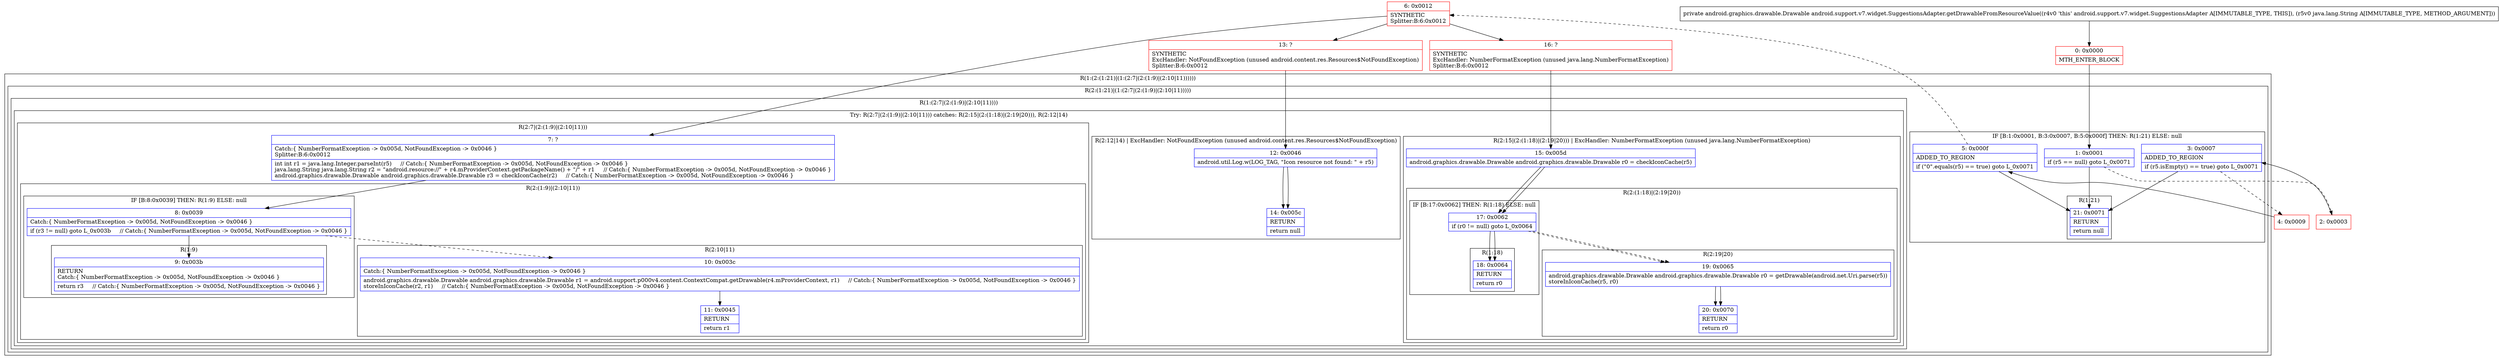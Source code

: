 digraph "CFG forandroid.support.v7.widget.SuggestionsAdapter.getDrawableFromResourceValue(Ljava\/lang\/String;)Landroid\/graphics\/drawable\/Drawable;" {
subgraph cluster_Region_2047275817 {
label = "R(1:(2:(1:21)|(1:(2:7|(2:(1:9)|(2:10|11))))))";
node [shape=record,color=blue];
subgraph cluster_Region_622943692 {
label = "R(2:(1:21)|(1:(2:7|(2:(1:9)|(2:10|11)))))";
node [shape=record,color=blue];
subgraph cluster_IfRegion_1865655957 {
label = "IF [B:1:0x0001, B:3:0x0007, B:5:0x000f] THEN: R(1:21) ELSE: null";
node [shape=record,color=blue];
Node_1 [shape=record,label="{1\:\ 0x0001|if (r5 == null) goto L_0x0071\l}"];
Node_3 [shape=record,label="{3\:\ 0x0007|ADDED_TO_REGION\l|if (r5.isEmpty() == true) goto L_0x0071\l}"];
Node_5 [shape=record,label="{5\:\ 0x000f|ADDED_TO_REGION\l|if (\"0\".equals(r5) == true) goto L_0x0071\l}"];
subgraph cluster_Region_346337524 {
label = "R(1:21)";
node [shape=record,color=blue];
Node_21 [shape=record,label="{21\:\ 0x0071|RETURN\l|return null\l}"];
}
}
subgraph cluster_Region_1500940018 {
label = "R(1:(2:7|(2:(1:9)|(2:10|11))))";
node [shape=record,color=blue];
subgraph cluster_TryCatchRegion_1989570349 {
label = "Try: R(2:7|(2:(1:9)|(2:10|11))) catches: R(2:15|(2:(1:18)|(2:19|20))), R(2:12|14)";
node [shape=record,color=blue];
subgraph cluster_Region_1835728444 {
label = "R(2:7|(2:(1:9)|(2:10|11)))";
node [shape=record,color=blue];
Node_7 [shape=record,label="{7\:\ ?|Catch:\{ NumberFormatException \-\> 0x005d, NotFoundException \-\> 0x0046 \}\lSplitter:B:6:0x0012\l|int int r1 = java.lang.Integer.parseInt(r5)     \/\/ Catch:\{ NumberFormatException \-\> 0x005d, NotFoundException \-\> 0x0046 \}\ljava.lang.String java.lang.String r2 = \"android.resource:\/\/\" + r4.mProviderContext.getPackageName() + \"\/\" + r1     \/\/ Catch:\{ NumberFormatException \-\> 0x005d, NotFoundException \-\> 0x0046 \}\landroid.graphics.drawable.Drawable android.graphics.drawable.Drawable r3 = checkIconCache(r2)     \/\/ Catch:\{ NumberFormatException \-\> 0x005d, NotFoundException \-\> 0x0046 \}\l}"];
subgraph cluster_Region_73627748 {
label = "R(2:(1:9)|(2:10|11))";
node [shape=record,color=blue];
subgraph cluster_IfRegion_765305330 {
label = "IF [B:8:0x0039] THEN: R(1:9) ELSE: null";
node [shape=record,color=blue];
Node_8 [shape=record,label="{8\:\ 0x0039|Catch:\{ NumberFormatException \-\> 0x005d, NotFoundException \-\> 0x0046 \}\l|if (r3 != null) goto L_0x003b     \/\/ Catch:\{ NumberFormatException \-\> 0x005d, NotFoundException \-\> 0x0046 \}\l}"];
subgraph cluster_Region_1727381353 {
label = "R(1:9)";
node [shape=record,color=blue];
Node_9 [shape=record,label="{9\:\ 0x003b|RETURN\lCatch:\{ NumberFormatException \-\> 0x005d, NotFoundException \-\> 0x0046 \}\l|return r3     \/\/ Catch:\{ NumberFormatException \-\> 0x005d, NotFoundException \-\> 0x0046 \}\l}"];
}
}
subgraph cluster_Region_1636209147 {
label = "R(2:10|11)";
node [shape=record,color=blue];
Node_10 [shape=record,label="{10\:\ 0x003c|Catch:\{ NumberFormatException \-\> 0x005d, NotFoundException \-\> 0x0046 \}\l|android.graphics.drawable.Drawable android.graphics.drawable.Drawable r1 = android.support.p000v4.content.ContextCompat.getDrawable(r4.mProviderContext, r1)     \/\/ Catch:\{ NumberFormatException \-\> 0x005d, NotFoundException \-\> 0x0046 \}\lstoreInIconCache(r2, r1)     \/\/ Catch:\{ NumberFormatException \-\> 0x005d, NotFoundException \-\> 0x0046 \}\l}"];
Node_11 [shape=record,label="{11\:\ 0x0045|RETURN\l|return r1\l}"];
}
}
}
subgraph cluster_Region_786578074 {
label = "R(2:15|(2:(1:18)|(2:19|20))) | ExcHandler: NumberFormatException (unused java.lang.NumberFormatException)\l";
node [shape=record,color=blue];
Node_15 [shape=record,label="{15\:\ 0x005d|android.graphics.drawable.Drawable android.graphics.drawable.Drawable r0 = checkIconCache(r5)\l}"];
subgraph cluster_Region_905005836 {
label = "R(2:(1:18)|(2:19|20))";
node [shape=record,color=blue];
subgraph cluster_IfRegion_376652392 {
label = "IF [B:17:0x0062] THEN: R(1:18) ELSE: null";
node [shape=record,color=blue];
Node_17 [shape=record,label="{17\:\ 0x0062|if (r0 != null) goto L_0x0064\l}"];
subgraph cluster_Region_655190850 {
label = "R(1:18)";
node [shape=record,color=blue];
Node_18 [shape=record,label="{18\:\ 0x0064|RETURN\l|return r0\l}"];
}
}
subgraph cluster_Region_1382230016 {
label = "R(2:19|20)";
node [shape=record,color=blue];
Node_19 [shape=record,label="{19\:\ 0x0065|android.graphics.drawable.Drawable android.graphics.drawable.Drawable r0 = getDrawable(android.net.Uri.parse(r5))\lstoreInIconCache(r5, r0)\l}"];
Node_20 [shape=record,label="{20\:\ 0x0070|RETURN\l|return r0\l}"];
}
}
}
subgraph cluster_Region_1490881110 {
label = "R(2:12|14) | ExcHandler: NotFoundException (unused android.content.res.Resources$NotFoundException)\l";
node [shape=record,color=blue];
Node_12 [shape=record,label="{12\:\ 0x0046|android.util.Log.w(LOG_TAG, \"Icon resource not found: \" + r5)\l}"];
Node_14 [shape=record,label="{14\:\ 0x005c|RETURN\l|return null\l}"];
}
}
}
}
}
subgraph cluster_Region_786578074 {
label = "R(2:15|(2:(1:18)|(2:19|20))) | ExcHandler: NumberFormatException (unused java.lang.NumberFormatException)\l";
node [shape=record,color=blue];
Node_15 [shape=record,label="{15\:\ 0x005d|android.graphics.drawable.Drawable android.graphics.drawable.Drawable r0 = checkIconCache(r5)\l}"];
subgraph cluster_Region_905005836 {
label = "R(2:(1:18)|(2:19|20))";
node [shape=record,color=blue];
subgraph cluster_IfRegion_376652392 {
label = "IF [B:17:0x0062] THEN: R(1:18) ELSE: null";
node [shape=record,color=blue];
Node_17 [shape=record,label="{17\:\ 0x0062|if (r0 != null) goto L_0x0064\l}"];
subgraph cluster_Region_655190850 {
label = "R(1:18)";
node [shape=record,color=blue];
Node_18 [shape=record,label="{18\:\ 0x0064|RETURN\l|return r0\l}"];
}
}
subgraph cluster_Region_1382230016 {
label = "R(2:19|20)";
node [shape=record,color=blue];
Node_19 [shape=record,label="{19\:\ 0x0065|android.graphics.drawable.Drawable android.graphics.drawable.Drawable r0 = getDrawable(android.net.Uri.parse(r5))\lstoreInIconCache(r5, r0)\l}"];
Node_20 [shape=record,label="{20\:\ 0x0070|RETURN\l|return r0\l}"];
}
}
}
subgraph cluster_Region_1490881110 {
label = "R(2:12|14) | ExcHandler: NotFoundException (unused android.content.res.Resources$NotFoundException)\l";
node [shape=record,color=blue];
Node_12 [shape=record,label="{12\:\ 0x0046|android.util.Log.w(LOG_TAG, \"Icon resource not found: \" + r5)\l}"];
Node_14 [shape=record,label="{14\:\ 0x005c|RETURN\l|return null\l}"];
}
Node_0 [shape=record,color=red,label="{0\:\ 0x0000|MTH_ENTER_BLOCK\l}"];
Node_2 [shape=record,color=red,label="{2\:\ 0x0003}"];
Node_4 [shape=record,color=red,label="{4\:\ 0x0009}"];
Node_6 [shape=record,color=red,label="{6\:\ 0x0012|SYNTHETIC\lSplitter:B:6:0x0012\l}"];
Node_13 [shape=record,color=red,label="{13\:\ ?|SYNTHETIC\lExcHandler: NotFoundException (unused android.content.res.Resources$NotFoundException)\lSplitter:B:6:0x0012\l}"];
Node_16 [shape=record,color=red,label="{16\:\ ?|SYNTHETIC\lExcHandler: NumberFormatException (unused java.lang.NumberFormatException)\lSplitter:B:6:0x0012\l}"];
MethodNode[shape=record,label="{private android.graphics.drawable.Drawable android.support.v7.widget.SuggestionsAdapter.getDrawableFromResourceValue((r4v0 'this' android.support.v7.widget.SuggestionsAdapter A[IMMUTABLE_TYPE, THIS]), (r5v0 java.lang.String A[IMMUTABLE_TYPE, METHOD_ARGUMENT])) }"];
MethodNode -> Node_0;
Node_1 -> Node_2[style=dashed];
Node_1 -> Node_21;
Node_3 -> Node_4[style=dashed];
Node_3 -> Node_21;
Node_5 -> Node_6[style=dashed];
Node_5 -> Node_21;
Node_7 -> Node_8;
Node_8 -> Node_9;
Node_8 -> Node_10[style=dashed];
Node_10 -> Node_11;
Node_15 -> Node_17;
Node_17 -> Node_18;
Node_17 -> Node_19[style=dashed];
Node_19 -> Node_20;
Node_12 -> Node_14;
Node_15 -> Node_17;
Node_17 -> Node_18;
Node_17 -> Node_19[style=dashed];
Node_19 -> Node_20;
Node_12 -> Node_14;
Node_0 -> Node_1;
Node_2 -> Node_3;
Node_4 -> Node_5;
Node_6 -> Node_7;
Node_6 -> Node_16;
Node_6 -> Node_13;
Node_13 -> Node_12;
Node_16 -> Node_15;
}

